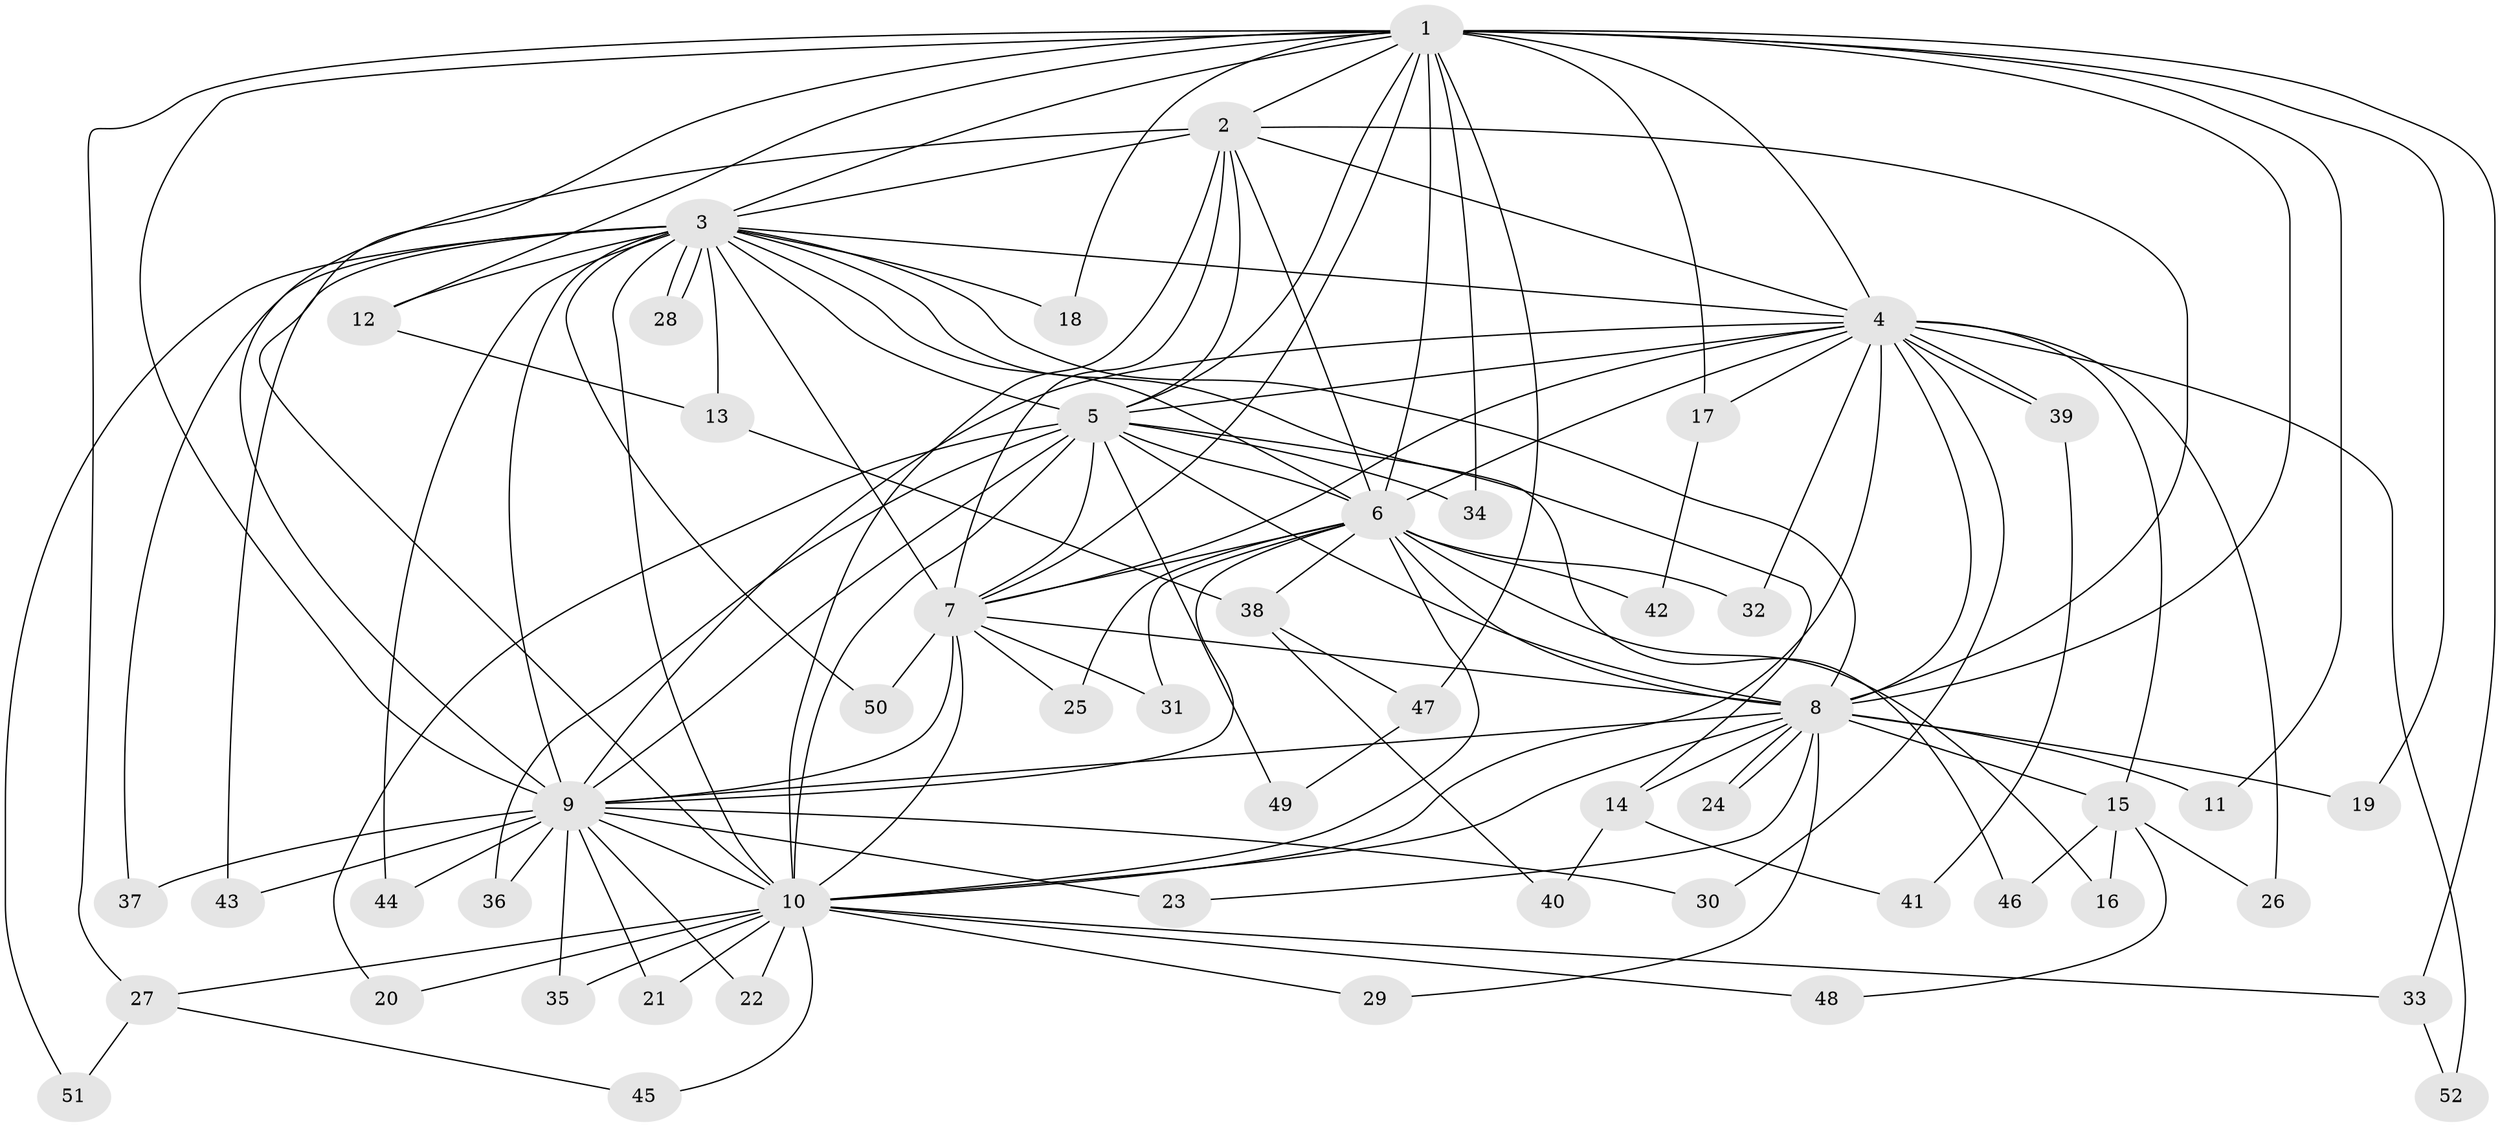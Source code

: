 // Generated by graph-tools (version 1.1) at 2025/34/03/09/25 02:34:40]
// undirected, 52 vertices, 129 edges
graph export_dot {
graph [start="1"]
  node [color=gray90,style=filled];
  1;
  2;
  3;
  4;
  5;
  6;
  7;
  8;
  9;
  10;
  11;
  12;
  13;
  14;
  15;
  16;
  17;
  18;
  19;
  20;
  21;
  22;
  23;
  24;
  25;
  26;
  27;
  28;
  29;
  30;
  31;
  32;
  33;
  34;
  35;
  36;
  37;
  38;
  39;
  40;
  41;
  42;
  43;
  44;
  45;
  46;
  47;
  48;
  49;
  50;
  51;
  52;
  1 -- 2;
  1 -- 3;
  1 -- 4;
  1 -- 5;
  1 -- 6;
  1 -- 7;
  1 -- 8;
  1 -- 9;
  1 -- 10;
  1 -- 11;
  1 -- 12;
  1 -- 17;
  1 -- 18;
  1 -- 19;
  1 -- 27;
  1 -- 33;
  1 -- 34;
  1 -- 47;
  2 -- 3;
  2 -- 4;
  2 -- 5;
  2 -- 6;
  2 -- 7;
  2 -- 8;
  2 -- 9;
  2 -- 10;
  3 -- 4;
  3 -- 5;
  3 -- 6;
  3 -- 7;
  3 -- 8;
  3 -- 9;
  3 -- 10;
  3 -- 12;
  3 -- 13;
  3 -- 14;
  3 -- 18;
  3 -- 28;
  3 -- 28;
  3 -- 37;
  3 -- 43;
  3 -- 44;
  3 -- 50;
  3 -- 51;
  4 -- 5;
  4 -- 6;
  4 -- 7;
  4 -- 8;
  4 -- 9;
  4 -- 10;
  4 -- 15;
  4 -- 17;
  4 -- 26;
  4 -- 30;
  4 -- 32;
  4 -- 39;
  4 -- 39;
  4 -- 52;
  5 -- 6;
  5 -- 7;
  5 -- 8;
  5 -- 9;
  5 -- 10;
  5 -- 20;
  5 -- 34;
  5 -- 36;
  5 -- 46;
  5 -- 49;
  6 -- 7;
  6 -- 8;
  6 -- 9;
  6 -- 10;
  6 -- 16;
  6 -- 25;
  6 -- 31;
  6 -- 32;
  6 -- 38;
  6 -- 42;
  7 -- 8;
  7 -- 9;
  7 -- 10;
  7 -- 25;
  7 -- 31;
  7 -- 50;
  8 -- 9;
  8 -- 10;
  8 -- 11;
  8 -- 14;
  8 -- 15;
  8 -- 19;
  8 -- 23;
  8 -- 24;
  8 -- 24;
  8 -- 29;
  9 -- 10;
  9 -- 21;
  9 -- 22;
  9 -- 23;
  9 -- 30;
  9 -- 35;
  9 -- 36;
  9 -- 37;
  9 -- 43;
  9 -- 44;
  10 -- 20;
  10 -- 21;
  10 -- 22;
  10 -- 27;
  10 -- 29;
  10 -- 33;
  10 -- 35;
  10 -- 45;
  10 -- 48;
  12 -- 13;
  13 -- 38;
  14 -- 40;
  14 -- 41;
  15 -- 16;
  15 -- 26;
  15 -- 46;
  15 -- 48;
  17 -- 42;
  27 -- 45;
  27 -- 51;
  33 -- 52;
  38 -- 40;
  38 -- 47;
  39 -- 41;
  47 -- 49;
}

